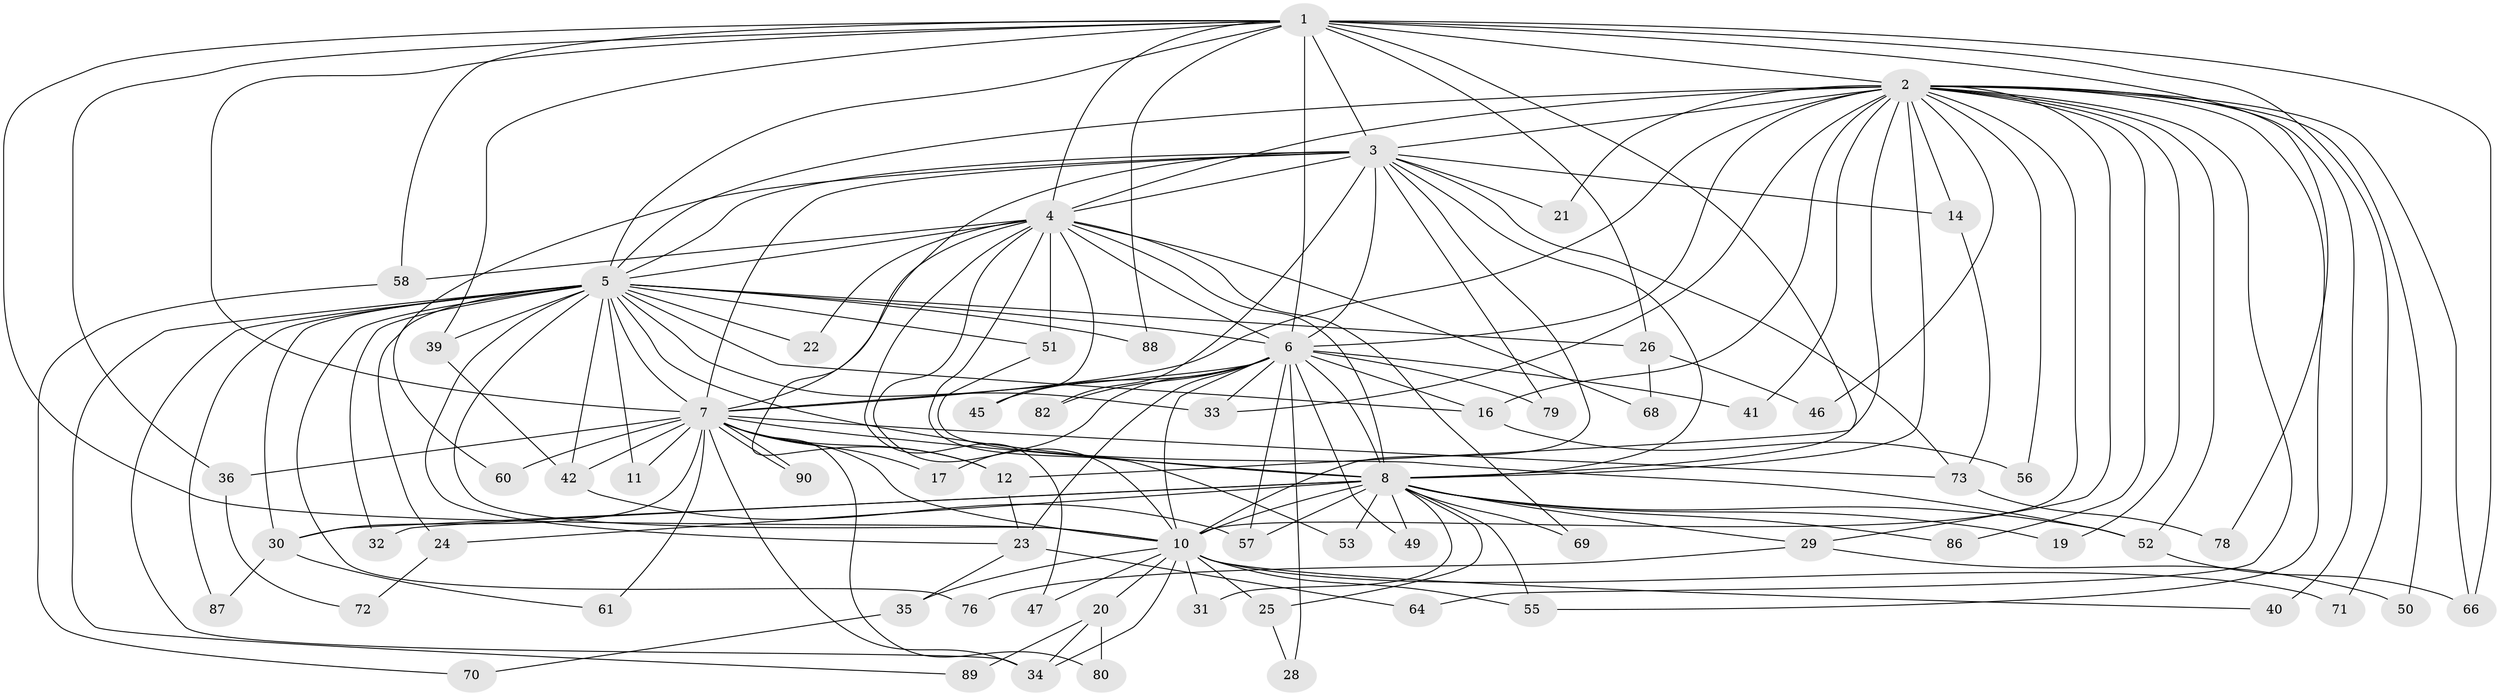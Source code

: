 // Generated by graph-tools (version 1.1) at 2025/51/02/27/25 19:51:52]
// undirected, 67 vertices, 164 edges
graph export_dot {
graph [start="1"]
  node [color=gray90,style=filled];
  1 [super="+27"];
  2 [super="+13"];
  3 [super="+83"];
  4 [super="+63"];
  5 [super="+48"];
  6 [super="+9"];
  7 [super="+85"];
  8 [super="+18"];
  10 [super="+15"];
  11;
  12 [super="+54"];
  14;
  16 [super="+84"];
  17;
  19;
  20;
  21;
  22;
  23 [super="+65"];
  24;
  25;
  26;
  28;
  29;
  30 [super="+37"];
  31;
  32;
  33 [super="+75"];
  34 [super="+38"];
  35;
  36;
  39 [super="+44"];
  40 [super="+43"];
  41;
  42;
  45;
  46;
  47;
  49;
  50;
  51 [super="+59"];
  52 [super="+62"];
  53;
  55 [super="+81"];
  56;
  57 [super="+67"];
  58;
  60;
  61;
  64;
  66 [super="+77"];
  68;
  69;
  70;
  71;
  72;
  73 [super="+74"];
  76;
  78;
  79;
  80;
  82;
  86;
  87;
  88;
  89;
  90;
  1 -- 2 [weight=2];
  1 -- 3;
  1 -- 4;
  1 -- 5;
  1 -- 6 [weight=2];
  1 -- 7;
  1 -- 8;
  1 -- 10 [weight=2];
  1 -- 26;
  1 -- 36;
  1 -- 58;
  1 -- 71;
  1 -- 78;
  1 -- 88;
  1 -- 66;
  1 -- 39;
  2 -- 3;
  2 -- 4;
  2 -- 5;
  2 -- 6 [weight=2];
  2 -- 7;
  2 -- 8 [weight=2];
  2 -- 10;
  2 -- 14;
  2 -- 16;
  2 -- 19;
  2 -- 21;
  2 -- 33;
  2 -- 40 [weight=2];
  2 -- 41;
  2 -- 46;
  2 -- 50;
  2 -- 56;
  2 -- 64;
  2 -- 55;
  2 -- 86;
  2 -- 29;
  2 -- 12;
  2 -- 66;
  2 -- 52;
  3 -- 4;
  3 -- 5;
  3 -- 6 [weight=3];
  3 -- 7;
  3 -- 8;
  3 -- 10;
  3 -- 12;
  3 -- 14;
  3 -- 21;
  3 -- 60;
  3 -- 73;
  3 -- 79;
  3 -- 82;
  4 -- 5;
  4 -- 6 [weight=2];
  4 -- 7;
  4 -- 8 [weight=2];
  4 -- 10;
  4 -- 22;
  4 -- 45;
  4 -- 47;
  4 -- 51 [weight=2];
  4 -- 53;
  4 -- 58;
  4 -- 69;
  4 -- 68;
  5 -- 6 [weight=2];
  5 -- 7;
  5 -- 8;
  5 -- 10;
  5 -- 11;
  5 -- 16;
  5 -- 22;
  5 -- 24;
  5 -- 26;
  5 -- 30;
  5 -- 32;
  5 -- 33;
  5 -- 39;
  5 -- 42;
  5 -- 76;
  5 -- 87;
  5 -- 88;
  5 -- 89;
  5 -- 51;
  5 -- 23;
  5 -- 34;
  6 -- 7 [weight=2];
  6 -- 8 [weight=2];
  6 -- 10 [weight=2];
  6 -- 17;
  6 -- 45;
  6 -- 57;
  6 -- 82;
  6 -- 41;
  6 -- 79;
  6 -- 49;
  6 -- 23 [weight=2];
  6 -- 28;
  6 -- 33;
  6 -- 16;
  7 -- 8;
  7 -- 10;
  7 -- 11;
  7 -- 12;
  7 -- 17;
  7 -- 36;
  7 -- 42;
  7 -- 60;
  7 -- 61;
  7 -- 73;
  7 -- 80;
  7 -- 90;
  7 -- 90;
  7 -- 30;
  7 -- 34;
  8 -- 10 [weight=2];
  8 -- 19;
  8 -- 24;
  8 -- 25;
  8 -- 30;
  8 -- 31;
  8 -- 32;
  8 -- 69;
  8 -- 86;
  8 -- 57;
  8 -- 49;
  8 -- 52;
  8 -- 53;
  8 -- 29;
  8 -- 55;
  10 -- 20 [weight=2];
  10 -- 25;
  10 -- 40;
  10 -- 47;
  10 -- 71;
  10 -- 34;
  10 -- 35;
  10 -- 55;
  10 -- 31;
  12 -- 23;
  14 -- 73;
  16 -- 56;
  20 -- 34;
  20 -- 80;
  20 -- 89;
  23 -- 35;
  23 -- 64;
  24 -- 72;
  25 -- 28;
  26 -- 46;
  26 -- 68;
  29 -- 50;
  29 -- 76;
  30 -- 87;
  30 -- 61;
  35 -- 70;
  36 -- 72;
  39 -- 42;
  42 -- 57;
  51 -- 52;
  52 -- 66;
  58 -- 70;
  73 -- 78;
}
